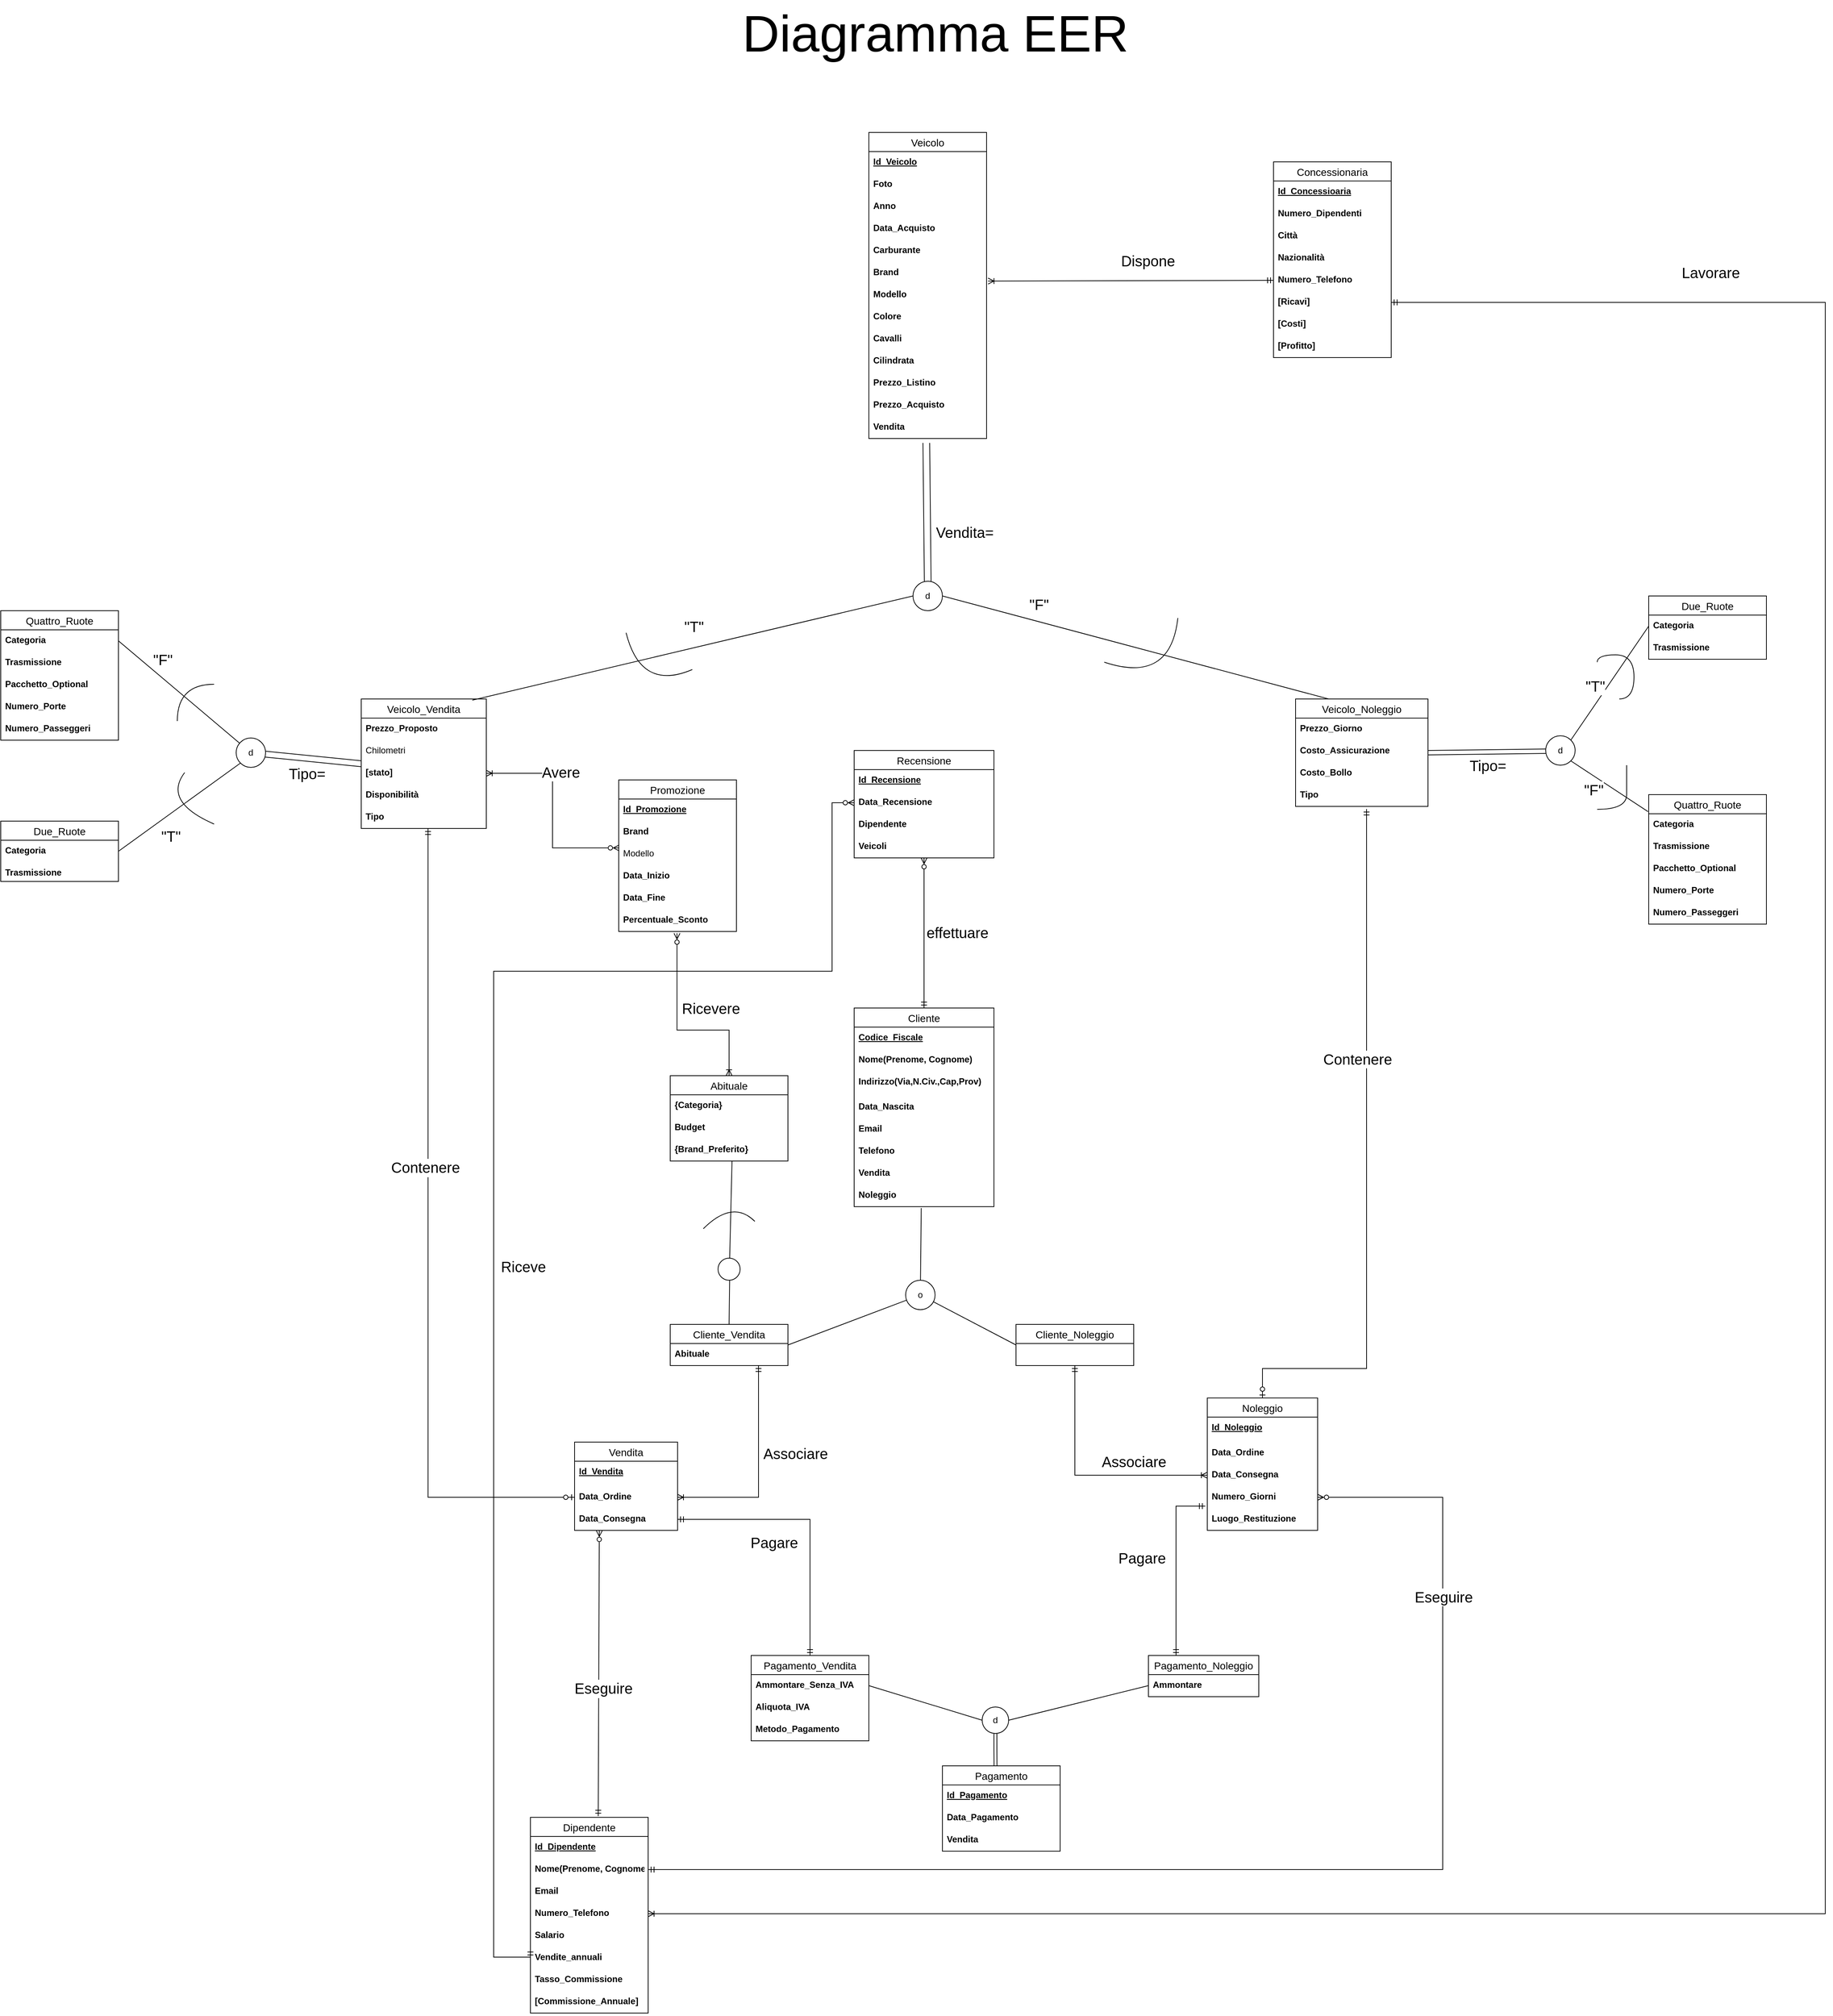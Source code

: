 <mxfile version="16.5.1" type="device"><diagram id="XGiQtctTCDjwvrRH8RMp" name="Pagina-1"><mxGraphModel dx="5438" dy="4690" grid="1" gridSize="10" guides="1" tooltips="1" connect="1" arrows="1" fold="1" page="1" pageScale="1" pageWidth="827" pageHeight="1169" math="0" shadow="0"><root><mxCell id="0"/><mxCell id="1" parent="0"/><mxCell id="KWUjUGjJW66DZlLFDQG5-1" value="Veicolo" style="swimlane;fontStyle=0;childLayout=stackLayout;horizontal=1;startSize=26;horizontalStack=0;resizeParent=1;resizeParentMax=0;resizeLast=0;collapsible=1;marginBottom=0;align=center;fontSize=14;" parent="1" vertex="1"><mxGeometry x="-110" y="-2060" width="160" height="416" as="geometry"><mxRectangle x="300" y="-10" width="80" height="26" as="alternateBounds"/></mxGeometry></mxCell><mxCell id="KWUjUGjJW66DZlLFDQG5-2" value="Id_Veicolo" style="text;strokeColor=none;fillColor=none;spacingLeft=4;spacingRight=4;overflow=hidden;rotatable=0;points=[[0,0.5],[1,0.5]];portConstraint=eastwest;fontSize=12;fontStyle=5" parent="KWUjUGjJW66DZlLFDQG5-1" vertex="1"><mxGeometry y="26" width="160" height="30" as="geometry"/></mxCell><mxCell id="JQAiMNSI7bmGH4wChNGq-1" value="Foto" style="text;strokeColor=none;fillColor=none;spacingLeft=4;spacingRight=4;overflow=hidden;rotatable=0;points=[[0,0.5],[1,0.5]];portConstraint=eastwest;fontSize=12;fontStyle=1" parent="KWUjUGjJW66DZlLFDQG5-1" vertex="1"><mxGeometry y="56" width="160" height="30" as="geometry"/></mxCell><mxCell id="KWUjUGjJW66DZlLFDQG5-3" value="Anno" style="text;strokeColor=none;fillColor=none;spacingLeft=4;spacingRight=4;overflow=hidden;rotatable=0;points=[[0,0.5],[1,0.5]];portConstraint=eastwest;fontSize=12;fontStyle=1" parent="KWUjUGjJW66DZlLFDQG5-1" vertex="1"><mxGeometry y="86" width="160" height="30" as="geometry"/></mxCell><mxCell id="KWUjUGjJW66DZlLFDQG5-4" value="Data_Acquisto" style="text;strokeColor=none;fillColor=none;spacingLeft=4;spacingRight=4;overflow=hidden;rotatable=0;points=[[0,0.5],[1,0.5]];portConstraint=eastwest;fontSize=12;fontStyle=1" parent="KWUjUGjJW66DZlLFDQG5-1" vertex="1"><mxGeometry y="116" width="160" height="30" as="geometry"/></mxCell><mxCell id="KWUjUGjJW66DZlLFDQG5-6" value="Carburante" style="text;strokeColor=none;fillColor=none;spacingLeft=4;spacingRight=4;overflow=hidden;rotatable=0;points=[[0,0.5],[1,0.5]];portConstraint=eastwest;fontSize=12;fontStyle=1" parent="KWUjUGjJW66DZlLFDQG5-1" vertex="1"><mxGeometry y="146" width="160" height="30" as="geometry"/></mxCell><mxCell id="KWUjUGjJW66DZlLFDQG5-7" value="Brand" style="text;strokeColor=none;fillColor=none;spacingLeft=4;spacingRight=4;overflow=hidden;rotatable=0;points=[[0,0.5],[1,0.5]];portConstraint=eastwest;fontSize=12;fontStyle=1" parent="KWUjUGjJW66DZlLFDQG5-1" vertex="1"><mxGeometry y="176" width="160" height="30" as="geometry"/></mxCell><mxCell id="n_SuhuvlKdVkfhrh-bWm-3" value="Modello" style="text;strokeColor=none;fillColor=none;spacingLeft=4;spacingRight=4;overflow=hidden;rotatable=0;points=[[0,0.5],[1,0.5]];portConstraint=eastwest;fontSize=12;fontStyle=1" parent="KWUjUGjJW66DZlLFDQG5-1" vertex="1"><mxGeometry y="206" width="160" height="30" as="geometry"/></mxCell><mxCell id="KWUjUGjJW66DZlLFDQG5-8" value="Colore" style="text;strokeColor=none;fillColor=none;spacingLeft=4;spacingRight=4;overflow=hidden;rotatable=0;points=[[0,0.5],[1,0.5]];portConstraint=eastwest;fontSize=12;fontStyle=1" parent="KWUjUGjJW66DZlLFDQG5-1" vertex="1"><mxGeometry y="236" width="160" height="30" as="geometry"/></mxCell><mxCell id="KWUjUGjJW66DZlLFDQG5-10" value="Cavalli" style="text;strokeColor=none;fillColor=none;spacingLeft=4;spacingRight=4;overflow=hidden;rotatable=0;points=[[0,0.5],[1,0.5]];portConstraint=eastwest;fontSize=12;fontStyle=1" parent="KWUjUGjJW66DZlLFDQG5-1" vertex="1"><mxGeometry y="266" width="160" height="30" as="geometry"/></mxCell><mxCell id="KWUjUGjJW66DZlLFDQG5-11" value="Cilindrata" style="text;strokeColor=none;fillColor=none;spacingLeft=4;spacingRight=4;overflow=hidden;rotatable=0;points=[[0,0.5],[1,0.5]];portConstraint=eastwest;fontSize=12;fontStyle=1" parent="KWUjUGjJW66DZlLFDQG5-1" vertex="1"><mxGeometry y="296" width="160" height="30" as="geometry"/></mxCell><mxCell id="KWUjUGjJW66DZlLFDQG5-20" value="Prezzo_Listino" style="text;strokeColor=none;fillColor=none;spacingLeft=4;spacingRight=4;overflow=hidden;rotatable=0;points=[[0,0.5],[1,0.5]];portConstraint=eastwest;fontSize=12;fontStyle=1" parent="KWUjUGjJW66DZlLFDQG5-1" vertex="1"><mxGeometry y="326" width="160" height="30" as="geometry"/></mxCell><mxCell id="xRhe4v6WnNJAh5I7vwZk-5" value="Prezzo_Acquisto" style="text;strokeColor=none;fillColor=none;spacingLeft=4;spacingRight=4;overflow=hidden;rotatable=0;points=[[0,0.5],[1,0.5]];portConstraint=eastwest;fontSize=12;fontStyle=1" parent="KWUjUGjJW66DZlLFDQG5-1" vertex="1"><mxGeometry y="356" width="160" height="30" as="geometry"/></mxCell><mxCell id="KWUjUGjJW66DZlLFDQG5-21" value="Vendita" style="text;strokeColor=none;fillColor=none;spacingLeft=4;spacingRight=4;overflow=hidden;rotatable=0;points=[[0,0.5],[1,0.5]];portConstraint=eastwest;fontSize=12;fontStyle=1" parent="KWUjUGjJW66DZlLFDQG5-1" vertex="1"><mxGeometry y="386" width="160" height="30" as="geometry"/></mxCell><mxCell id="KWUjUGjJW66DZlLFDQG5-50" style="rounded=0;orthogonalLoop=1;jettySize=auto;html=1;endArrow=none;endFill=0;entryX=1;entryY=0.5;entryDx=0;entryDy=0;" parent="1" source="KWUjUGjJW66DZlLFDQG5-47" target="KWUjUGjJW66DZlLFDQG5-31" edge="1"><mxGeometry relative="1" as="geometry"><mxPoint x="-440" y="-210" as="targetPoint"/></mxGeometry></mxCell><mxCell id="2mXeeBFEFRtqDQc3e47n-53" value="&quot;F&quot;" style="edgeLabel;html=1;align=center;verticalAlign=middle;resizable=0;points=[];fontSize=20;" parent="KWUjUGjJW66DZlLFDQG5-50" vertex="1" connectable="0"><mxGeometry x="-0.361" relative="1" as="geometry"><mxPoint x="-52" y="-70" as="offset"/></mxGeometry></mxCell><mxCell id="KWUjUGjJW66DZlLFDQG5-12" value="Veicolo_Vendita" style="swimlane;fontStyle=0;childLayout=stackLayout;horizontal=1;startSize=26;horizontalStack=0;resizeParent=1;resizeParentMax=0;resizeLast=0;collapsible=1;marginBottom=0;align=center;fontSize=14;" parent="1" vertex="1"><mxGeometry x="-800" y="-1290" width="170" height="176" as="geometry"><mxRectangle x="-40" y="170" width="80" height="26" as="alternateBounds"/></mxGeometry></mxCell><mxCell id="KWUjUGjJW66DZlLFDQG5-15" value="Prezzo_Proposto" style="text;strokeColor=none;fillColor=none;spacingLeft=4;spacingRight=4;overflow=hidden;rotatable=0;points=[[0,0.5],[1,0.5]];portConstraint=eastwest;fontSize=12;fontStyle=1" parent="KWUjUGjJW66DZlLFDQG5-12" vertex="1"><mxGeometry y="26" width="170" height="30" as="geometry"/></mxCell><mxCell id="KWUjUGjJW66DZlLFDQG5-13" value="Chilometri" style="text;strokeColor=none;fillColor=none;spacingLeft=4;spacingRight=4;overflow=hidden;rotatable=0;points=[[0,0.5],[1,0.5]];portConstraint=eastwest;fontSize=12;" parent="KWUjUGjJW66DZlLFDQG5-12" vertex="1"><mxGeometry y="56" width="170" height="30" as="geometry"/></mxCell><mxCell id="KWUjUGjJW66DZlLFDQG5-14" value="[stato]" style="text;strokeColor=none;fillColor=none;spacingLeft=4;spacingRight=4;overflow=hidden;rotatable=0;points=[[0,0.5],[1,0.5]];portConstraint=eastwest;fontSize=12;fontStyle=1" parent="KWUjUGjJW66DZlLFDQG5-12" vertex="1"><mxGeometry y="86" width="170" height="30" as="geometry"/></mxCell><mxCell id="9NqInEiG3UuFOSA45d_e-1" value="Disponibilità" style="text;strokeColor=none;fillColor=none;spacingLeft=4;spacingRight=4;overflow=hidden;rotatable=0;points=[[0,0.5],[1,0.5]];portConstraint=eastwest;fontSize=12;fontStyle=1" parent="KWUjUGjJW66DZlLFDQG5-12" vertex="1"><mxGeometry y="116" width="170" height="30" as="geometry"/></mxCell><mxCell id="KWUjUGjJW66DZlLFDQG5-62" value="Tipo" style="text;strokeColor=none;fillColor=none;spacingLeft=4;spacingRight=4;overflow=hidden;rotatable=0;points=[[0,0.5],[1,0.5]];portConstraint=eastwest;fontSize=12;fontStyle=1" parent="KWUjUGjJW66DZlLFDQG5-12" vertex="1"><mxGeometry y="146" width="170" height="30" as="geometry"/></mxCell><mxCell id="KWUjUGjJW66DZlLFDQG5-53" style="rounded=0;orthogonalLoop=1;jettySize=auto;html=1;exitX=1;exitY=0.5;exitDx=0;exitDy=0;endArrow=none;endFill=0;shape=link;width=-6;entryX=0;entryY=0.525;entryDx=0;entryDy=0;entryPerimeter=0;" parent="1" source="KWUjUGjJW66DZlLFDQG5-16" target="KWUjUGjJW66DZlLFDQG5-54" edge="1"><mxGeometry relative="1" as="geometry"><mxPoint x="570" y="-337" as="targetPoint"/></mxGeometry></mxCell><mxCell id="2mXeeBFEFRtqDQc3e47n-50" value="&lt;font style=&quot;font-size: 20px&quot;&gt;Tipo=&lt;/font&gt;" style="edgeLabel;html=1;align=center;verticalAlign=middle;resizable=0;points=[];fontSize=18;" parent="KWUjUGjJW66DZlLFDQG5-53" vertex="1" connectable="0"><mxGeometry x="-0.044" relative="1" as="geometry"><mxPoint x="4" y="19" as="offset"/></mxGeometry></mxCell><mxCell id="KWUjUGjJW66DZlLFDQG5-16" value="Veicolo_Noleggio" style="swimlane;fontStyle=0;childLayout=stackLayout;horizontal=1;startSize=26;horizontalStack=0;resizeParent=1;resizeParentMax=0;resizeLast=0;collapsible=1;marginBottom=0;align=center;fontSize=14;" parent="1" vertex="1"><mxGeometry x="470" y="-1290" width="180" height="146" as="geometry"><mxRectangle x="580" y="170" width="90" height="26" as="alternateBounds"/></mxGeometry></mxCell><mxCell id="2mXeeBFEFRtqDQc3e47n-1" value="Prezzo_Giorno" style="text;strokeColor=none;fillColor=none;spacingLeft=4;spacingRight=4;overflow=hidden;rotatable=0;points=[[0,0.5],[1,0.5]];portConstraint=eastwest;fontSize=12;fontStyle=1" parent="KWUjUGjJW66DZlLFDQG5-16" vertex="1"><mxGeometry y="26" width="180" height="30" as="geometry"/></mxCell><mxCell id="xRhe4v6WnNJAh5I7vwZk-7" value="Costo_Assicurazione" style="text;strokeColor=none;fillColor=none;spacingLeft=4;spacingRight=4;overflow=hidden;rotatable=0;points=[[0,0.5],[1,0.5]];portConstraint=eastwest;fontSize=12;fontStyle=1" parent="KWUjUGjJW66DZlLFDQG5-16" vertex="1"><mxGeometry y="56" width="180" height="30" as="geometry"/></mxCell><mxCell id="xRhe4v6WnNJAh5I7vwZk-6" value="Costo_Bollo" style="text;strokeColor=none;fillColor=none;spacingLeft=4;spacingRight=4;overflow=hidden;rotatable=0;points=[[0,0.5],[1,0.5]];portConstraint=eastwest;fontSize=12;fontStyle=1" parent="KWUjUGjJW66DZlLFDQG5-16" vertex="1"><mxGeometry y="86" width="180" height="30" as="geometry"/></mxCell><mxCell id="KWUjUGjJW66DZlLFDQG5-18" value="Tipo" style="text;strokeColor=none;fillColor=none;spacingLeft=4;spacingRight=4;overflow=hidden;rotatable=0;points=[[0,0.5],[1,0.5]];portConstraint=eastwest;fontSize=12;fontStyle=1" parent="KWUjUGjJW66DZlLFDQG5-16" vertex="1"><mxGeometry y="116" width="180" height="30" as="geometry"/></mxCell><mxCell id="KWUjUGjJW66DZlLFDQG5-22" value="" style="fontSize=12;html=1;endArrow=ERzeroToMany;endFill=1;rounded=0;shape=link;width=9.13;exitX=0.5;exitY=0;exitDx=0;exitDy=0;entryX=0.488;entryY=1.2;entryDx=0;entryDy=0;entryPerimeter=0;" parent="1" source="KWUjUGjJW66DZlLFDQG5-24" target="KWUjUGjJW66DZlLFDQG5-21" edge="1"><mxGeometry width="100" height="100" relative="1" as="geometry"><mxPoint x="-1" y="-120" as="sourcePoint"/><mxPoint x="-30" y="-1650" as="targetPoint"/></mxGeometry></mxCell><mxCell id="2mXeeBFEFRtqDQc3e47n-90" value="Vendita=" style="edgeLabel;html=1;align=center;verticalAlign=middle;resizable=0;points=[];fontSize=20;" parent="KWUjUGjJW66DZlLFDQG5-22" vertex="1" connectable="0"><mxGeometry x="-0.314" y="-1" relative="1" as="geometry"><mxPoint x="49" y="-3" as="offset"/></mxGeometry></mxCell><mxCell id="KWUjUGjJW66DZlLFDQG5-26" style="edgeStyle=none;rounded=0;orthogonalLoop=1;jettySize=auto;html=1;exitX=1;exitY=0.5;exitDx=0;exitDy=0;entryX=0.25;entryY=0;entryDx=0;entryDy=0;endArrow=none;endFill=0;" parent="1" source="KWUjUGjJW66DZlLFDQG5-24" target="KWUjUGjJW66DZlLFDQG5-16" edge="1"><mxGeometry relative="1" as="geometry"/></mxCell><mxCell id="2mXeeBFEFRtqDQc3e47n-88" value="&quot;F&quot;" style="edgeLabel;html=1;align=center;verticalAlign=middle;resizable=0;points=[];fontSize=20;" parent="KWUjUGjJW66DZlLFDQG5-26" vertex="1" connectable="0"><mxGeometry x="-0.593" y="2" relative="1" as="geometry"><mxPoint x="23" y="-16" as="offset"/></mxGeometry></mxCell><mxCell id="KWUjUGjJW66DZlLFDQG5-24" value="d" style="ellipse;whiteSpace=wrap;html=1;aspect=fixed;" parent="1" vertex="1"><mxGeometry x="-50" y="-1450" width="40" height="40" as="geometry"/></mxCell><mxCell id="KWUjUGjJW66DZlLFDQG5-25" value="" style="endArrow=none;html=1;rounded=0;exitX=0.888;exitY=0.009;exitDx=0;exitDy=0;exitPerimeter=0;entryX=0;entryY=0.5;entryDx=0;entryDy=0;" parent="1" source="KWUjUGjJW66DZlLFDQG5-12" target="KWUjUGjJW66DZlLFDQG5-24" edge="1"><mxGeometry width="50" height="50" relative="1" as="geometry"><mxPoint x="-70" y="-370" as="sourcePoint"/><mxPoint x="-20" y="-420" as="targetPoint"/></mxGeometry></mxCell><mxCell id="crsBsBoQ4USKKdZmlqvX-39" value="&lt;font style=&quot;font-size: 20px&quot;&gt;&quot;&lt;font style=&quot;font-size: 20px&quot;&gt;T&lt;/font&gt;&quot;&lt;/font&gt;" style="edgeLabel;html=1;align=center;verticalAlign=middle;resizable=0;points=[];" parent="KWUjUGjJW66DZlLFDQG5-25" vertex="1" connectable="0"><mxGeometry x="0.018" y="3" relative="1" as="geometry"><mxPoint x="-4" y="-26" as="offset"/></mxGeometry></mxCell><mxCell id="KWUjUGjJW66DZlLFDQG5-30" value="Quattro_Ruote" style="swimlane;fontStyle=0;childLayout=stackLayout;horizontal=1;startSize=26;horizontalStack=0;resizeParent=1;resizeParentMax=0;resizeLast=0;collapsible=1;marginBottom=0;align=center;fontSize=14;" parent="1" vertex="1"><mxGeometry x="-1290" y="-1410" width="160" height="176" as="geometry"><mxRectangle x="-270" y="320" width="120" height="26" as="alternateBounds"/></mxGeometry></mxCell><mxCell id="KWUjUGjJW66DZlLFDQG5-31" value="Categoria" style="text;strokeColor=none;fillColor=none;spacingLeft=4;spacingRight=4;overflow=hidden;rotatable=0;points=[[0,0.5],[1,0.5]];portConstraint=eastwest;fontSize=12;fontStyle=1" parent="KWUjUGjJW66DZlLFDQG5-30" vertex="1"><mxGeometry y="26" width="160" height="30" as="geometry"/></mxCell><mxCell id="KWUjUGjJW66DZlLFDQG5-32" value="Trasmissione" style="text;strokeColor=none;fillColor=none;spacingLeft=4;spacingRight=4;overflow=hidden;rotatable=0;points=[[0,0.5],[1,0.5]];portConstraint=eastwest;fontSize=12;fontStyle=1" parent="KWUjUGjJW66DZlLFDQG5-30" vertex="1"><mxGeometry y="56" width="160" height="30" as="geometry"/></mxCell><mxCell id="KWUjUGjJW66DZlLFDQG5-33" value="Pacchetto_Optional" style="text;strokeColor=none;fillColor=none;spacingLeft=4;spacingRight=4;overflow=hidden;rotatable=0;points=[[0,0.5],[1,0.5]];portConstraint=eastwest;fontSize=12;fontStyle=1" parent="KWUjUGjJW66DZlLFDQG5-30" vertex="1"><mxGeometry y="86" width="160" height="30" as="geometry"/></mxCell><mxCell id="KWUjUGjJW66DZlLFDQG5-57" value="Numero_Porte" style="text;strokeColor=none;fillColor=none;spacingLeft=4;spacingRight=4;overflow=hidden;rotatable=0;points=[[0,0.5],[1,0.5]];portConstraint=eastwest;fontSize=12;fontStyle=1" parent="KWUjUGjJW66DZlLFDQG5-30" vertex="1"><mxGeometry y="116" width="160" height="30" as="geometry"/></mxCell><mxCell id="KWUjUGjJW66DZlLFDQG5-58" value="Numero_Passeggeri" style="text;strokeColor=none;fillColor=none;spacingLeft=4;spacingRight=4;overflow=hidden;rotatable=0;points=[[0,0.5],[1,0.5]];portConstraint=eastwest;fontSize=12;fontStyle=1" parent="KWUjUGjJW66DZlLFDQG5-30" vertex="1"><mxGeometry y="146" width="160" height="30" as="geometry"/></mxCell><mxCell id="KWUjUGjJW66DZlLFDQG5-34" value="Due_Ruote" style="swimlane;fontStyle=0;childLayout=stackLayout;horizontal=1;startSize=26;horizontalStack=0;resizeParent=1;resizeParentMax=0;resizeLast=0;collapsible=1;marginBottom=0;align=center;fontSize=14;" parent="1" vertex="1"><mxGeometry x="-1290" y="-1124" width="160" height="82" as="geometry"><mxRectangle x="-70" y="330" width="100" height="26" as="alternateBounds"/></mxGeometry></mxCell><mxCell id="KWUjUGjJW66DZlLFDQG5-35" value="Categoria" style="text;strokeColor=none;fillColor=none;spacingLeft=4;spacingRight=4;overflow=hidden;rotatable=0;points=[[0,0.5],[1,0.5]];portConstraint=eastwest;fontSize=12;fontStyle=1" parent="KWUjUGjJW66DZlLFDQG5-34" vertex="1"><mxGeometry y="26" width="160" height="30" as="geometry"/></mxCell><mxCell id="KWUjUGjJW66DZlLFDQG5-36" value="Trasmissione" style="text;strokeColor=none;fillColor=none;spacingLeft=4;spacingRight=4;overflow=hidden;rotatable=0;points=[[0,0.5],[1,0.5]];portConstraint=eastwest;fontSize=12;fontStyle=1" parent="KWUjUGjJW66DZlLFDQG5-34" vertex="1"><mxGeometry y="56" width="160" height="26" as="geometry"/></mxCell><mxCell id="KWUjUGjJW66DZlLFDQG5-38" value="Quattro_Ruote" style="swimlane;fontStyle=0;childLayout=stackLayout;horizontal=1;startSize=26;horizontalStack=0;resizeParent=1;resizeParentMax=0;resizeLast=0;collapsible=1;marginBottom=0;align=center;fontSize=14;" parent="1" vertex="1"><mxGeometry x="950" y="-1160" width="160" height="176" as="geometry"><mxRectangle x="580" y="300" width="120" height="26" as="alternateBounds"/></mxGeometry></mxCell><mxCell id="KWUjUGjJW66DZlLFDQG5-40" value="Categoria" style="text;strokeColor=none;fillColor=none;spacingLeft=4;spacingRight=4;overflow=hidden;rotatable=0;points=[[0,0.5],[1,0.5]];portConstraint=eastwest;fontSize=12;fontStyle=1" parent="KWUjUGjJW66DZlLFDQG5-38" vertex="1"><mxGeometry y="26" width="160" height="30" as="geometry"/></mxCell><mxCell id="KWUjUGjJW66DZlLFDQG5-41" value="Trasmissione" style="text;strokeColor=none;fillColor=none;spacingLeft=4;spacingRight=4;overflow=hidden;rotatable=0;points=[[0,0.5],[1,0.5]];portConstraint=eastwest;fontSize=12;fontStyle=1" parent="KWUjUGjJW66DZlLFDQG5-38" vertex="1"><mxGeometry y="56" width="160" height="30" as="geometry"/></mxCell><mxCell id="KWUjUGjJW66DZlLFDQG5-45" value="Pacchetto_Optional" style="text;strokeColor=none;fillColor=none;spacingLeft=4;spacingRight=4;overflow=hidden;rotatable=0;points=[[0,0.5],[1,0.5]];portConstraint=eastwest;fontSize=12;fontStyle=1" parent="KWUjUGjJW66DZlLFDQG5-38" vertex="1"><mxGeometry y="86" width="160" height="30" as="geometry"/></mxCell><mxCell id="KWUjUGjJW66DZlLFDQG5-60" value="Numero_Porte" style="text;strokeColor=none;fillColor=none;spacingLeft=4;spacingRight=4;overflow=hidden;rotatable=0;points=[[0,0.5],[1,0.5]];portConstraint=eastwest;fontSize=12;fontStyle=1" parent="KWUjUGjJW66DZlLFDQG5-38" vertex="1"><mxGeometry y="116" width="160" height="30" as="geometry"/></mxCell><mxCell id="KWUjUGjJW66DZlLFDQG5-61" value="Numero_Passeggeri" style="text;strokeColor=none;fillColor=none;spacingLeft=4;spacingRight=4;overflow=hidden;rotatable=0;points=[[0,0.5],[1,0.5]];portConstraint=eastwest;fontSize=12;fontStyle=1" parent="KWUjUGjJW66DZlLFDQG5-38" vertex="1"><mxGeometry y="146" width="160" height="30" as="geometry"/></mxCell><mxCell id="KWUjUGjJW66DZlLFDQG5-42" value="Due_Ruote" style="swimlane;fontStyle=0;childLayout=stackLayout;horizontal=1;startSize=26;horizontalStack=0;resizeParent=1;resizeParentMax=0;resizeLast=0;collapsible=1;marginBottom=0;align=center;fontSize=14;" parent="1" vertex="1"><mxGeometry x="950" y="-1430" width="160" height="86" as="geometry"><mxRectangle x="790" y="290" width="100" height="26" as="alternateBounds"/></mxGeometry></mxCell><mxCell id="KWUjUGjJW66DZlLFDQG5-43" value="Categoria" style="text;strokeColor=none;fillColor=none;spacingLeft=4;spacingRight=4;overflow=hidden;rotatable=0;points=[[0,0.5],[1,0.5]];portConstraint=eastwest;fontSize=12;fontStyle=1" parent="KWUjUGjJW66DZlLFDQG5-42" vertex="1"><mxGeometry y="26" width="160" height="30" as="geometry"/></mxCell><mxCell id="KWUjUGjJW66DZlLFDQG5-44" value="Trasmissione" style="text;strokeColor=none;fillColor=none;spacingLeft=4;spacingRight=4;overflow=hidden;rotatable=0;points=[[0,0.5],[1,0.5]];portConstraint=eastwest;fontSize=12;fontStyle=1" parent="KWUjUGjJW66DZlLFDQG5-42" vertex="1"><mxGeometry y="56" width="160" height="30" as="geometry"/></mxCell><mxCell id="KWUjUGjJW66DZlLFDQG5-46" value="" style="endArrow=none;html=1;rounded=0;exitX=0;exitY=0.5;exitDx=0;exitDy=0;shape=link;width=-8;" parent="1" source="KWUjUGjJW66DZlLFDQG5-12" target="KWUjUGjJW66DZlLFDQG5-47" edge="1"><mxGeometry relative="1" as="geometry"><mxPoint x="-380" y="-310" as="sourcePoint"/><mxPoint x="-370" y="-300" as="targetPoint"/></mxGeometry></mxCell><mxCell id="2mXeeBFEFRtqDQc3e47n-51" value="&lt;font style=&quot;font-size: 20px&quot;&gt;Tipo=&lt;/font&gt;" style="edgeLabel;html=1;align=center;verticalAlign=middle;resizable=0;points=[];fontSize=18;" parent="KWUjUGjJW66DZlLFDQG5-46" vertex="1" connectable="0"><mxGeometry x="0.2" relative="1" as="geometry"><mxPoint x="4" y="22" as="offset"/></mxGeometry></mxCell><mxCell id="KWUjUGjJW66DZlLFDQG5-51" style="edgeStyle=none;rounded=0;orthogonalLoop=1;jettySize=auto;html=1;exitX=0;exitY=1;exitDx=0;exitDy=0;entryX=1;entryY=0.5;entryDx=0;entryDy=0;endArrow=none;endFill=0;" parent="1" source="KWUjUGjJW66DZlLFDQG5-47" target="KWUjUGjJW66DZlLFDQG5-34" edge="1"><mxGeometry relative="1" as="geometry"/></mxCell><mxCell id="2mXeeBFEFRtqDQc3e47n-52" value="&quot;T&quot;" style="edgeLabel;html=1;align=center;verticalAlign=middle;resizable=0;points=[];fontSize=20;" parent="KWUjUGjJW66DZlLFDQG5-51" vertex="1" connectable="0"><mxGeometry x="-0.355" y="2" relative="1" as="geometry"><mxPoint x="-43" y="58" as="offset"/></mxGeometry></mxCell><mxCell id="KWUjUGjJW66DZlLFDQG5-47" value="d" style="ellipse;whiteSpace=wrap;html=1;aspect=fixed;" parent="1" vertex="1"><mxGeometry x="-970" y="-1237" width="40" height="40" as="geometry"/></mxCell><mxCell id="KWUjUGjJW66DZlLFDQG5-55" style="edgeStyle=none;rounded=0;orthogonalLoop=1;jettySize=auto;html=1;exitX=1;exitY=1;exitDx=0;exitDy=0;entryX=-0.006;entryY=0.131;entryDx=0;entryDy=0;endArrow=none;endFill=0;entryPerimeter=0;fontSize=23;" parent="1" source="KWUjUGjJW66DZlLFDQG5-54" target="KWUjUGjJW66DZlLFDQG5-38" edge="1"><mxGeometry relative="1" as="geometry"><Array as="points"/></mxGeometry></mxCell><mxCell id="2mXeeBFEFRtqDQc3e47n-45" value="&lt;font style=&quot;font-size: 20px&quot;&gt;&quot;F&quot;&lt;/font&gt;" style="edgeLabel;html=1;align=center;verticalAlign=middle;resizable=0;points=[];fontSize=18;" parent="KWUjUGjJW66DZlLFDQG5-55" vertex="1" connectable="0"><mxGeometry x="-0.479" y="-1" relative="1" as="geometry"><mxPoint x="4" y="21" as="offset"/></mxGeometry></mxCell><mxCell id="KWUjUGjJW66DZlLFDQG5-56" style="edgeStyle=none;rounded=0;orthogonalLoop=1;jettySize=auto;html=1;exitX=1;exitY=0;exitDx=0;exitDy=0;entryX=0;entryY=0.5;entryDx=0;entryDy=0;endArrow=none;endFill=0;" parent="1" source="KWUjUGjJW66DZlLFDQG5-54" target="KWUjUGjJW66DZlLFDQG5-43" edge="1"><mxGeometry relative="1" as="geometry"/></mxCell><mxCell id="2mXeeBFEFRtqDQc3e47n-49" value="&quot;T&quot;" style="edgeLabel;html=1;align=center;verticalAlign=middle;resizable=0;points=[];fontSize=20;" parent="KWUjUGjJW66DZlLFDQG5-56" vertex="1" connectable="0"><mxGeometry x="-0.234" y="2" relative="1" as="geometry"><mxPoint x="-6" y="-14" as="offset"/></mxGeometry></mxCell><mxCell id="KWUjUGjJW66DZlLFDQG5-54" value="d" style="ellipse;whiteSpace=wrap;html=1;aspect=fixed;" parent="1" vertex="1"><mxGeometry x="810" y="-1240" width="40" height="40" as="geometry"/></mxCell><mxCell id="KWUjUGjJW66DZlLFDQG5-64" value="Vendita" style="swimlane;fontStyle=0;childLayout=stackLayout;horizontal=1;startSize=26;horizontalStack=0;resizeParent=1;resizeParentMax=0;resizeLast=0;collapsible=1;marginBottom=0;align=center;fontSize=14;" parent="1" vertex="1"><mxGeometry x="-510" y="-280" width="140" height="120" as="geometry"/></mxCell><mxCell id="KWUjUGjJW66DZlLFDQG5-65" value="Id_Vendita" style="text;strokeColor=none;fillColor=none;spacingLeft=4;spacingRight=4;overflow=hidden;rotatable=0;points=[[0,0.5],[1,0.5]];portConstraint=eastwest;fontSize=12;fontStyle=5" parent="KWUjUGjJW66DZlLFDQG5-64" vertex="1"><mxGeometry y="26" width="140" height="34" as="geometry"/></mxCell><mxCell id="C84BLxP4Rp6vgHpNd1wI-49" value="Data_Ordine" style="text;strokeColor=none;fillColor=none;spacingLeft=4;spacingRight=4;overflow=hidden;rotatable=0;points=[[0,0.5],[1,0.5]];portConstraint=eastwest;fontSize=12;fontStyle=1" parent="KWUjUGjJW66DZlLFDQG5-64" vertex="1"><mxGeometry y="60" width="140" height="30" as="geometry"/></mxCell><mxCell id="2mXeeBFEFRtqDQc3e47n-21" value="Data_Consegna" style="text;strokeColor=none;fillColor=none;spacingLeft=4;spacingRight=4;overflow=hidden;rotatable=0;points=[[0,0.5],[1,0.5]];portConstraint=eastwest;fontSize=12;fontStyle=1" parent="KWUjUGjJW66DZlLFDQG5-64" vertex="1"><mxGeometry y="90" width="140" height="30" as="geometry"/></mxCell><mxCell id="KWUjUGjJW66DZlLFDQG5-68" value="Noleggio" style="swimlane;fontStyle=0;childLayout=stackLayout;horizontal=1;startSize=26;horizontalStack=0;resizeParent=1;resizeParentMax=0;resizeLast=0;collapsible=1;marginBottom=0;align=center;fontSize=14;" parent="1" vertex="1"><mxGeometry x="350" y="-340" width="150" height="180" as="geometry"/></mxCell><mxCell id="KWUjUGjJW66DZlLFDQG5-69" value="Id_Noleggio" style="text;strokeColor=none;fillColor=none;spacingLeft=4;spacingRight=4;overflow=hidden;rotatable=0;points=[[0,0.5],[1,0.5]];portConstraint=eastwest;fontSize=12;fontStyle=5" parent="KWUjUGjJW66DZlLFDQG5-68" vertex="1"><mxGeometry y="26" width="150" height="34" as="geometry"/></mxCell><mxCell id="C84BLxP4Rp6vgHpNd1wI-51" value="Data_Ordine" style="text;strokeColor=none;fillColor=none;spacingLeft=4;spacingRight=4;overflow=hidden;rotatable=0;points=[[0,0.5],[1,0.5]];portConstraint=eastwest;fontSize=12;fontStyle=1" parent="KWUjUGjJW66DZlLFDQG5-68" vertex="1"><mxGeometry y="60" width="150" height="30" as="geometry"/></mxCell><mxCell id="KWUjUGjJW66DZlLFDQG5-70" value="Data_Consegna" style="text;strokeColor=none;fillColor=none;spacingLeft=4;spacingRight=4;overflow=hidden;rotatable=0;points=[[0,0.5],[1,0.5]];portConstraint=eastwest;fontSize=12;fontStyle=1" parent="KWUjUGjJW66DZlLFDQG5-68" vertex="1"><mxGeometry y="90" width="150" height="30" as="geometry"/></mxCell><mxCell id="KWUjUGjJW66DZlLFDQG5-71" value="Numero_Giorni" style="text;strokeColor=none;fillColor=none;spacingLeft=4;spacingRight=4;overflow=hidden;rotatable=0;points=[[0,0.5],[1,0.5]];portConstraint=eastwest;fontSize=12;fontStyle=1" parent="KWUjUGjJW66DZlLFDQG5-68" vertex="1"><mxGeometry y="120" width="150" height="30" as="geometry"/></mxCell><mxCell id="JQAiMNSI7bmGH4wChNGq-4" value="Luogo_Restituzione" style="text;strokeColor=none;fillColor=none;spacingLeft=4;spacingRight=4;overflow=hidden;rotatable=0;points=[[0,0.5],[1,0.5]];portConstraint=eastwest;fontSize=12;fontStyle=1" parent="KWUjUGjJW66DZlLFDQG5-68" vertex="1"><mxGeometry y="150" width="150" height="30" as="geometry"/></mxCell><mxCell id="KWUjUGjJW66DZlLFDQG5-73" value="Diagramma EER" style="text;html=1;align=center;verticalAlign=middle;resizable=0;points=[];autosize=1;strokeColor=none;fillColor=none;rotation=0;fontSize=70;" parent="1" vertex="1"><mxGeometry x="-290" y="-2240" width="540" height="90" as="geometry"/></mxCell><mxCell id="KWUjUGjJW66DZlLFDQG5-82" value="Pagamento" style="swimlane;fontStyle=0;childLayout=stackLayout;horizontal=1;startSize=26;horizontalStack=0;resizeParent=1;resizeParentMax=0;resizeLast=0;collapsible=1;marginBottom=0;align=center;fontSize=14;" parent="1" vertex="1"><mxGeometry x="-10" y="160" width="160" height="116" as="geometry"/></mxCell><mxCell id="crsBsBoQ4USKKdZmlqvX-10" value="Id_Pagamento" style="text;strokeColor=none;fillColor=none;spacingLeft=4;spacingRight=4;overflow=hidden;rotatable=0;points=[[0,0.5],[1,0.5]];portConstraint=eastwest;fontSize=12;fontStyle=5" parent="KWUjUGjJW66DZlLFDQG5-82" vertex="1"><mxGeometry y="26" width="160" height="30" as="geometry"/></mxCell><mxCell id="KWUjUGjJW66DZlLFDQG5-84" value="Data_Pagamento" style="text;strokeColor=none;fillColor=none;spacingLeft=4;spacingRight=4;overflow=hidden;rotatable=0;points=[[0,0.5],[1,0.5]];portConstraint=eastwest;fontSize=12;fontStyle=1" parent="KWUjUGjJW66DZlLFDQG5-82" vertex="1"><mxGeometry y="56" width="160" height="30" as="geometry"/></mxCell><mxCell id="crsBsBoQ4USKKdZmlqvX-23" value="Vendita" style="text;strokeColor=none;fillColor=none;spacingLeft=4;spacingRight=4;overflow=hidden;rotatable=0;points=[[0,0.5],[1,0.5]];portConstraint=eastwest;fontSize=12;fontStyle=1" parent="KWUjUGjJW66DZlLFDQG5-82" vertex="1"><mxGeometry y="86" width="160" height="30" as="geometry"/></mxCell><mxCell id="2mXeeBFEFRtqDQc3e47n-63" style="rounded=0;orthogonalLoop=1;jettySize=auto;html=1;exitX=0.576;exitY=-0.006;exitDx=0;exitDy=0;entryX=0.24;entryY=1.01;entryDx=0;entryDy=0;entryPerimeter=0;fontSize=18;startArrow=ERmandOne;startFill=0;endArrow=ERzeroToMany;endFill=0;exitPerimeter=0;" parent="1" source="KWUjUGjJW66DZlLFDQG5-90" target="2mXeeBFEFRtqDQc3e47n-21" edge="1"><mxGeometry relative="1" as="geometry"><mxPoint x="-477.94" y="-130" as="targetPoint"/></mxGeometry></mxCell><mxCell id="2mXeeBFEFRtqDQc3e47n-82" value="&lt;font style=&quot;font-size: 20px&quot;&gt;Eseguire&lt;/font&gt;" style="edgeLabel;html=1;align=center;verticalAlign=middle;resizable=0;points=[];fontSize=18;" parent="2mXeeBFEFRtqDQc3e47n-63" vertex="1" connectable="0"><mxGeometry x="-0.176" y="1" relative="1" as="geometry"><mxPoint x="7" y="-14" as="offset"/></mxGeometry></mxCell><mxCell id="2mXeeBFEFRtqDQc3e47n-64" style="edgeStyle=orthogonalEdgeStyle;rounded=0;orthogonalLoop=1;jettySize=auto;html=1;fontSize=18;startArrow=ERmandOne;startFill=0;endArrow=ERzeroToMany;endFill=0;exitX=1;exitY=0.5;exitDx=0;exitDy=0;entryX=1;entryY=0.5;entryDx=0;entryDy=0;" parent="1" source="9NqInEiG3UuFOSA45d_e-3" edge="1"><mxGeometry relative="1" as="geometry"><mxPoint x="500" y="-205" as="targetPoint"/><Array as="points"><mxPoint x="670" y="301"/><mxPoint x="670" y="-205"/></Array></mxGeometry></mxCell><mxCell id="C84BLxP4Rp6vgHpNd1wI-54" value="&lt;font style=&quot;font-size: 20px;&quot;&gt;Eseguire&lt;/font&gt;" style="edgeLabel;html=1;align=center;verticalAlign=middle;resizable=0;points=[];fontSize=20;" parent="2mXeeBFEFRtqDQc3e47n-64" vertex="1" connectable="0"><mxGeometry x="0.637" relative="1" as="geometry"><mxPoint x="1" y="-14" as="offset"/></mxGeometry></mxCell><mxCell id="KWUjUGjJW66DZlLFDQG5-90" value="Dipendente" style="swimlane;fontStyle=0;childLayout=stackLayout;horizontal=1;startSize=26;horizontalStack=0;resizeParent=1;resizeParentMax=0;resizeLast=0;collapsible=1;marginBottom=0;align=center;fontSize=14;" parent="1" vertex="1"><mxGeometry x="-570" y="230" width="160" height="266" as="geometry"/></mxCell><mxCell id="KWUjUGjJW66DZlLFDQG5-91" value="Id_Dipendente" style="text;strokeColor=none;fillColor=none;spacingLeft=4;spacingRight=4;overflow=hidden;rotatable=0;points=[[0,0.5],[1,0.5]];portConstraint=eastwest;fontSize=12;fontStyle=5" parent="KWUjUGjJW66DZlLFDQG5-90" vertex="1"><mxGeometry y="26" width="160" height="30" as="geometry"/></mxCell><mxCell id="9NqInEiG3UuFOSA45d_e-3" value="Nome(Prenome, Cognome)" style="text;strokeColor=none;fillColor=none;spacingLeft=4;spacingRight=4;overflow=hidden;rotatable=0;points=[[0,0.5],[1,0.5]];portConstraint=eastwest;fontSize=12;fontStyle=1" parent="KWUjUGjJW66DZlLFDQG5-90" vertex="1"><mxGeometry y="56" width="160" height="30" as="geometry"/></mxCell><mxCell id="9NqInEiG3UuFOSA45d_e-2" value="Email" style="text;strokeColor=none;fillColor=none;spacingLeft=4;spacingRight=4;overflow=hidden;rotatable=0;points=[[0,0.5],[1,0.5]];portConstraint=eastwest;fontSize=12;fontStyle=1" parent="KWUjUGjJW66DZlLFDQG5-90" vertex="1"><mxGeometry y="86" width="160" height="30" as="geometry"/></mxCell><mxCell id="9NqInEiG3UuFOSA45d_e-4" value="Numero_Telefono" style="text;strokeColor=none;fillColor=none;spacingLeft=4;spacingRight=4;overflow=hidden;rotatable=0;points=[[0,0.5],[1,0.5]];portConstraint=eastwest;fontSize=12;fontStyle=1" parent="KWUjUGjJW66DZlLFDQG5-90" vertex="1"><mxGeometry y="116" width="160" height="30" as="geometry"/></mxCell><mxCell id="KWUjUGjJW66DZlLFDQG5-92" value="Salario" style="text;strokeColor=none;fillColor=none;spacingLeft=4;spacingRight=4;overflow=hidden;rotatable=0;points=[[0,0.5],[1,0.5]];portConstraint=eastwest;fontSize=12;fontStyle=1" parent="KWUjUGjJW66DZlLFDQG5-90" vertex="1"><mxGeometry y="146" width="160" height="30" as="geometry"/></mxCell><mxCell id="KWUjUGjJW66DZlLFDQG5-93" value="Vendite_annuali" style="text;strokeColor=none;fillColor=none;spacingLeft=4;spacingRight=4;overflow=hidden;rotatable=0;points=[[0,0.5],[1,0.5]];portConstraint=eastwest;fontSize=12;fontStyle=1" parent="KWUjUGjJW66DZlLFDQG5-90" vertex="1"><mxGeometry y="176" width="160" height="30" as="geometry"/></mxCell><mxCell id="2mXeeBFEFRtqDQc3e47n-27" value="Tasso_Commissione" style="text;strokeColor=none;fillColor=none;spacingLeft=4;spacingRight=4;overflow=hidden;rotatable=0;points=[[0,0.5],[1,0.5]];portConstraint=eastwest;fontSize=12;fontStyle=1" parent="KWUjUGjJW66DZlLFDQG5-90" vertex="1"><mxGeometry y="206" width="160" height="30" as="geometry"/></mxCell><mxCell id="2mXeeBFEFRtqDQc3e47n-28" value="[Commissione_Annuale]" style="text;strokeColor=none;fillColor=none;spacingLeft=4;spacingRight=4;overflow=hidden;rotatable=0;points=[[0,0.5],[1,0.5]];portConstraint=eastwest;fontSize=12;fontStyle=1" parent="KWUjUGjJW66DZlLFDQG5-90" vertex="1"><mxGeometry y="236" width="160" height="30" as="geometry"/></mxCell><mxCell id="2mXeeBFEFRtqDQc3e47n-2" style="edgeStyle=orthogonalEdgeStyle;rounded=0;orthogonalLoop=1;jettySize=auto;html=1;endArrow=ERzeroToOne;endFill=0;startArrow=ERmandOne;startFill=0;entryX=0.5;entryY=0;entryDx=0;entryDy=0;exitX=0.536;exitY=1.119;exitDx=0;exitDy=0;exitPerimeter=0;" parent="1" source="KWUjUGjJW66DZlLFDQG5-18" target="KWUjUGjJW66DZlLFDQG5-68" edge="1"><mxGeometry relative="1" as="geometry"><mxPoint x="184" y="-230" as="targetPoint"/><Array as="points"><mxPoint x="566" y="-380"/><mxPoint x="425" y="-380"/></Array><mxPoint x="342.06" y="-539" as="sourcePoint"/></mxGeometry></mxCell><mxCell id="2mXeeBFEFRtqDQc3e47n-75" value="Contenere" style="edgeLabel;html=1;align=center;verticalAlign=middle;resizable=0;points=[];fontSize=20;" parent="2mXeeBFEFRtqDQc3e47n-2" vertex="1" connectable="0"><mxGeometry x="-0.223" y="3" relative="1" as="geometry"><mxPoint x="-16" y="-27" as="offset"/></mxGeometry></mxCell><mxCell id="2mXeeBFEFRtqDQc3e47n-3" style="edgeStyle=orthogonalEdgeStyle;rounded=0;orthogonalLoop=1;jettySize=auto;html=1;endArrow=ERzeroToOne;endFill=0;startArrow=ERmandOne;startFill=0;entryX=0;entryY=0.5;entryDx=0;entryDy=0;exitX=0.534;exitY=1.005;exitDx=0;exitDy=0;exitPerimeter=0;" parent="1" source="KWUjUGjJW66DZlLFDQG5-62" target="C84BLxP4Rp6vgHpNd1wI-49" edge="1"><mxGeometry relative="1" as="geometry"><mxPoint x="-260" y="-290" as="targetPoint"/><Array as="points"><mxPoint x="-709" y="-205"/></Array><mxPoint x="-539.39" y="-527.71" as="sourcePoint"/></mxGeometry></mxCell><mxCell id="2mXeeBFEFRtqDQc3e47n-74" value="&lt;font style=&quot;font-size: 20px&quot;&gt;Contenere&lt;/font&gt;" style="edgeLabel;html=1;align=center;verticalAlign=middle;resizable=0;points=[];fontSize=18;" parent="2mXeeBFEFRtqDQc3e47n-3" vertex="1" connectable="0"><mxGeometry x="-0.128" y="-4" relative="1" as="geometry"><mxPoint y="-22" as="offset"/></mxGeometry></mxCell><mxCell id="2mXeeBFEFRtqDQc3e47n-18" style="rounded=0;orthogonalLoop=1;jettySize=auto;html=1;endArrow=ERmandOne;endFill=0;startArrow=ERmandOne;startFill=0;entryX=0.25;entryY=0;entryDx=0;entryDy=0;edgeStyle=orthogonalEdgeStyle;exitX=-0.018;exitY=-0.1;exitDx=0;exitDy=0;exitPerimeter=0;" parent="1" source="JQAiMNSI7bmGH4wChNGq-4" target="crsBsBoQ4USKKdZmlqvX-13" edge="1"><mxGeometry relative="1" as="geometry"><mxPoint x="480" y="-97" as="sourcePoint"/><mxPoint x="110" y="80" as="targetPoint"/><Array as="points"><mxPoint x="308" y="-193"/></Array></mxGeometry></mxCell><mxCell id="2mXeeBFEFRtqDQc3e47n-79" value="&lt;font style=&quot;font-size: 20px;&quot;&gt;Pagare&lt;/font&gt;" style="edgeLabel;html=1;align=center;verticalAlign=middle;resizable=0;points=[];fontSize=20;" parent="2mXeeBFEFRtqDQc3e47n-18" vertex="1" connectable="0"><mxGeometry x="0.145" y="1" relative="1" as="geometry"><mxPoint x="-48" y="-29" as="offset"/></mxGeometry></mxCell><mxCell id="2mXeeBFEFRtqDQc3e47n-68" value="" style="endArrow=none;html=1;rounded=0;fontSize=18;edgeStyle=orthogonalEdgeStyle;curved=1;" parent="1" edge="1"><mxGeometry width="50" height="50" relative="1" as="geometry"><mxPoint x="880" y="-1140" as="sourcePoint"/><mxPoint x="920" y="-1200" as="targetPoint"/><Array as="points"><mxPoint x="920" y="-1140"/><mxPoint x="920" y="-1180"/></Array></mxGeometry></mxCell><mxCell id="2mXeeBFEFRtqDQc3e47n-69" value="" style="endArrow=none;html=1;rounded=0;fontSize=18;edgeStyle=orthogonalEdgeStyle;curved=1;" parent="1" edge="1"><mxGeometry width="50" height="50" relative="1" as="geometry"><mxPoint x="910" y="-1290" as="sourcePoint"/><mxPoint x="880" y="-1340" as="targetPoint"/><Array as="points"><mxPoint x="930" y="-1290"/><mxPoint x="930" y="-1350"/><mxPoint x="880" y="-1350"/></Array></mxGeometry></mxCell><mxCell id="gLdFtuuL4T2nJs1N8YR5-10" value="" style="edgeStyle=orthogonalEdgeStyle;rounded=0;orthogonalLoop=1;jettySize=auto;html=1;startArrow=ERmandOne;startFill=0;endArrow=ERzeroToMany;endFill=0;" parent="1" source="C84BLxP4Rp6vgHpNd1wI-12" target="gLdFtuuL4T2nJs1N8YR5-1" edge="1"><mxGeometry relative="1" as="geometry"/></mxCell><mxCell id="haHUGke4fpTKUmgReJp6-1" value="&lt;font style=&quot;font-size: 20px&quot;&gt;effettuare&lt;/font&gt;" style="edgeLabel;html=1;align=center;verticalAlign=middle;resizable=0;points=[];" parent="gLdFtuuL4T2nJs1N8YR5-10" vertex="1" connectable="0"><mxGeometry x="0.017" relative="1" as="geometry"><mxPoint x="45" as="offset"/></mxGeometry></mxCell><mxCell id="C84BLxP4Rp6vgHpNd1wI-12" value="Cliente" style="swimlane;fontStyle=0;childLayout=stackLayout;horizontal=1;startSize=26;horizontalStack=0;resizeParent=1;resizeParentMax=0;resizeLast=0;collapsible=1;marginBottom=0;align=center;fontSize=14;" parent="1" vertex="1"><mxGeometry x="-130" y="-870" width="190" height="270" as="geometry"/></mxCell><mxCell id="C84BLxP4Rp6vgHpNd1wI-13" value="Codice_Fiscale" style="text;strokeColor=none;fillColor=none;spacingLeft=4;spacingRight=4;overflow=hidden;rotatable=0;points=[[0,0.5],[1,0.5]];portConstraint=eastwest;fontSize=12;fontStyle=5" parent="C84BLxP4Rp6vgHpNd1wI-12" vertex="1"><mxGeometry y="26" width="190" height="30" as="geometry"/></mxCell><mxCell id="C84BLxP4Rp6vgHpNd1wI-14" value="Nome(Prenome, Cognome)" style="text;strokeColor=none;fillColor=none;spacingLeft=4;spacingRight=4;overflow=hidden;rotatable=0;points=[[0,0.5],[1,0.5]];portConstraint=eastwest;fontSize=12;fontStyle=1" parent="C84BLxP4Rp6vgHpNd1wI-12" vertex="1"><mxGeometry y="56" width="190" height="30" as="geometry"/></mxCell><mxCell id="C84BLxP4Rp6vgHpNd1wI-15" value="Indirizzo(Via,N.Civ.,Cap,Prov)" style="text;strokeColor=none;fillColor=none;spacingLeft=4;spacingRight=4;overflow=hidden;rotatable=0;points=[[0,0.5],[1,0.5]];portConstraint=eastwest;fontSize=12;fontStyle=1" parent="C84BLxP4Rp6vgHpNd1wI-12" vertex="1"><mxGeometry y="86" width="190" height="34" as="geometry"/></mxCell><mxCell id="C84BLxP4Rp6vgHpNd1wI-16" value="Data_Nascita" style="text;strokeColor=none;fillColor=none;spacingLeft=4;spacingRight=4;overflow=hidden;rotatable=0;points=[[0,0.5],[1,0.5]];portConstraint=eastwest;fontSize=12;fontStyle=1" parent="C84BLxP4Rp6vgHpNd1wI-12" vertex="1"><mxGeometry y="120" width="190" height="30" as="geometry"/></mxCell><mxCell id="C84BLxP4Rp6vgHpNd1wI-17" value="Email" style="text;strokeColor=none;fillColor=none;spacingLeft=4;spacingRight=4;overflow=hidden;rotatable=0;points=[[0,0.5],[1,0.5]];portConstraint=eastwest;fontSize=12;fontStyle=1" parent="C84BLxP4Rp6vgHpNd1wI-12" vertex="1"><mxGeometry y="150" width="190" height="30" as="geometry"/></mxCell><mxCell id="C84BLxP4Rp6vgHpNd1wI-18" value="Telefono" style="text;strokeColor=none;fillColor=none;spacingLeft=4;spacingRight=4;overflow=hidden;rotatable=0;points=[[0,0.5],[1,0.5]];portConstraint=eastwest;fontSize=12;fontStyle=1" parent="C84BLxP4Rp6vgHpNd1wI-12" vertex="1"><mxGeometry y="180" width="190" height="30" as="geometry"/></mxCell><mxCell id="crsBsBoQ4USKKdZmlqvX-32" value="Vendita" style="text;strokeColor=none;fillColor=none;spacingLeft=4;spacingRight=4;overflow=hidden;rotatable=0;points=[[0,0.5],[1,0.5]];portConstraint=eastwest;fontSize=12;fontStyle=1" parent="C84BLxP4Rp6vgHpNd1wI-12" vertex="1"><mxGeometry y="210" width="190" height="30" as="geometry"/></mxCell><mxCell id="crsBsBoQ4USKKdZmlqvX-33" value="Noleggio" style="text;strokeColor=none;fillColor=none;spacingLeft=4;spacingRight=4;overflow=hidden;rotatable=0;points=[[0,0.5],[1,0.5]];portConstraint=eastwest;fontSize=12;fontStyle=1" parent="C84BLxP4Rp6vgHpNd1wI-12" vertex="1"><mxGeometry y="240" width="190" height="30" as="geometry"/></mxCell><mxCell id="C84BLxP4Rp6vgHpNd1wI-21" value="" style="endArrow=ERoneToMany;html=1;rounded=0;strokeColor=#000000;entryX=0;entryY=0.5;entryDx=0;entryDy=0;startArrow=ERmandOne;startFill=0;endFill=0;exitX=0.5;exitY=1;exitDx=0;exitDy=0;edgeStyle=orthogonalEdgeStyle;" parent="1" source="crsBsBoQ4USKKdZmlqvX-28" target="KWUjUGjJW66DZlLFDQG5-70" edge="1"><mxGeometry width="50" height="50" relative="1" as="geometry"><mxPoint x="108.16" y="-371.09" as="sourcePoint"/><mxPoint x="80" y="-240" as="targetPoint"/><Array as="points"><mxPoint x="170" y="-235"/></Array></mxGeometry></mxCell><mxCell id="qbP8JdrYQpPXiO4t7bCJ-1" value="&lt;font style=&quot;font-size: 20px;&quot;&gt;Associare&lt;/font&gt;" style="edgeLabel;html=1;align=center;verticalAlign=middle;resizable=0;points=[];fontSize=20;" parent="C84BLxP4Rp6vgHpNd1wI-21" vertex="1" connectable="0"><mxGeometry x="-0.191" y="-4" relative="1" as="geometry"><mxPoint x="84" y="-3" as="offset"/></mxGeometry></mxCell><mxCell id="C84BLxP4Rp6vgHpNd1wI-44" value="" style="endArrow=none;html=1;fontSize=40;strokeColor=#000000;curved=1;" parent="1" edge="1"><mxGeometry width="50" height="50" relative="1" as="geometry"><mxPoint x="-1050" y="-1260" as="sourcePoint"/><mxPoint x="-1000" y="-1310" as="targetPoint"/><Array as="points"><mxPoint x="-1050" y="-1310"/></Array></mxGeometry></mxCell><mxCell id="C84BLxP4Rp6vgHpNd1wI-45" value="" style="endArrow=none;html=1;fontSize=40;strokeColor=#000000;curved=1;" parent="1" edge="1"><mxGeometry width="50" height="50" relative="1" as="geometry"><mxPoint x="-1000" y="-1120" as="sourcePoint"/><mxPoint x="-1040" y="-1190" as="targetPoint"/><Array as="points"><mxPoint x="-1070" y="-1150.4"/></Array></mxGeometry></mxCell><mxCell id="C84BLxP4Rp6vgHpNd1wI-47" value="" style="endArrow=ERmandOne;html=1;fontSize=40;strokeColor=#000000;startArrow=ERoneToMany;startFill=0;endFill=0;rounded=0;edgeStyle=orthogonalEdgeStyle;exitX=1;exitY=0.5;exitDx=0;exitDy=0;entryX=0.75;entryY=1;entryDx=0;entryDy=0;" parent="1" source="C84BLxP4Rp6vgHpNd1wI-49" target="crsBsBoQ4USKKdZmlqvX-24" edge="1"><mxGeometry width="50" height="50" relative="1" as="geometry"><mxPoint x="-371" y="-200" as="sourcePoint"/><mxPoint x="-210" y="-372" as="targetPoint"/><Array as="points"><mxPoint x="-260" y="-205"/></Array></mxGeometry></mxCell><mxCell id="qbP8JdrYQpPXiO4t7bCJ-2" value="Associare" style="edgeLabel;html=1;align=center;verticalAlign=middle;resizable=0;points=[];fontSize=20;" parent="C84BLxP4Rp6vgHpNd1wI-47" vertex="1" connectable="0"><mxGeometry x="0.038" y="-2" relative="1" as="geometry"><mxPoint x="48" y="-20" as="offset"/></mxGeometry></mxCell><mxCell id="Hd-ydYaHOYtEZHidg2SL-1" value="Abituale" style="swimlane;fontStyle=0;childLayout=stackLayout;horizontal=1;startSize=26;horizontalStack=0;resizeParent=1;resizeParentMax=0;resizeLast=0;collapsible=1;marginBottom=0;align=center;fontSize=14;" parent="1" vertex="1"><mxGeometry x="-380" y="-778" width="160" height="116" as="geometry"/></mxCell><mxCell id="Hd-ydYaHOYtEZHidg2SL-3" value="{Categoria}" style="text;strokeColor=none;fillColor=none;spacingLeft=4;spacingRight=4;overflow=hidden;rotatable=0;points=[[0,0.5],[1,0.5]];portConstraint=eastwest;fontSize=12;fontStyle=1" parent="Hd-ydYaHOYtEZHidg2SL-1" vertex="1"><mxGeometry y="26" width="160" height="30" as="geometry"/></mxCell><mxCell id="Hd-ydYaHOYtEZHidg2SL-4" value="Budget" style="text;strokeColor=none;fillColor=none;spacingLeft=4;spacingRight=4;overflow=hidden;rotatable=0;points=[[0,0.5],[1,0.5]];portConstraint=eastwest;fontSize=12;fontStyle=1" parent="Hd-ydYaHOYtEZHidg2SL-1" vertex="1"><mxGeometry y="56" width="160" height="30" as="geometry"/></mxCell><mxCell id="Hd-ydYaHOYtEZHidg2SL-17" value="{Brand_Preferito}" style="text;strokeColor=none;fillColor=none;spacingLeft=4;spacingRight=4;overflow=hidden;rotatable=0;points=[[0,0.5],[1,0.5]];portConstraint=eastwest;fontSize=12;fontStyle=1" parent="Hd-ydYaHOYtEZHidg2SL-1" vertex="1"><mxGeometry y="86" width="160" height="30" as="geometry"/></mxCell><mxCell id="Hd-ydYaHOYtEZHidg2SL-12" value="" style="endArrow=none;html=1;rounded=0;exitX=0.527;exitY=0;exitDx=0;exitDy=0;exitPerimeter=0;entryX=0.525;entryY=0.999;entryDx=0;entryDy=0;entryPerimeter=0;startArrow=none;" parent="1" source="Hd-ydYaHOYtEZHidg2SL-18" target="Hd-ydYaHOYtEZHidg2SL-17" edge="1"><mxGeometry width="50" height="50" relative="1" as="geometry"><mxPoint x="-30" y="-610" as="sourcePoint"/><mxPoint x="-21" y="-730" as="targetPoint"/></mxGeometry></mxCell><mxCell id="Hd-ydYaHOYtEZHidg2SL-14" value="" style="endArrow=none;html=1;curved=1;" parent="1" edge="1"><mxGeometry width="50" height="50" relative="1" as="geometry"><mxPoint x="-350" y="-1330" as="sourcePoint"/><mxPoint x="-440" y="-1380" as="targetPoint"/><Array as="points"><mxPoint x="-420" y="-1300"/></Array></mxGeometry></mxCell><mxCell id="Hd-ydYaHOYtEZHidg2SL-16" value="" style="endArrow=none;html=1;curved=1;" parent="1" edge="1"><mxGeometry width="50" height="50" relative="1" as="geometry"><mxPoint x="210" y="-1340" as="sourcePoint"/><mxPoint x="310" y="-1400" as="targetPoint"/><Array as="points"><mxPoint x="300" y="-1310"/></Array></mxGeometry></mxCell><mxCell id="Hd-ydYaHOYtEZHidg2SL-18" value="" style="ellipse;whiteSpace=wrap;html=1;aspect=fixed;" parent="1" vertex="1"><mxGeometry x="-315" y="-530" width="30" height="30" as="geometry"/></mxCell><mxCell id="Hd-ydYaHOYtEZHidg2SL-19" value="" style="endArrow=none;html=1;rounded=0;entryX=0.525;entryY=0.999;entryDx=0;entryDy=0;entryPerimeter=0;exitX=0.5;exitY=0;exitDx=0;exitDy=0;" parent="1" source="crsBsBoQ4USKKdZmlqvX-24" target="Hd-ydYaHOYtEZHidg2SL-18" edge="1"><mxGeometry width="50" height="50" relative="1" as="geometry"><mxPoint x="-20.95" y="-600" as="sourcePoint"/><mxPoint x="-21" y="-734.03" as="targetPoint"/></mxGeometry></mxCell><mxCell id="Hd-ydYaHOYtEZHidg2SL-20" value="" style="endArrow=none;html=1;curved=1;" parent="1" edge="1"><mxGeometry width="50" height="50" relative="1" as="geometry"><mxPoint x="-335" y="-570" as="sourcePoint"/><mxPoint x="-265" y="-580" as="targetPoint"/><Array as="points"><mxPoint x="-295" y="-610"/></Array></mxGeometry></mxCell><mxCell id="iyXbAfDI3E3wCw_i_95k-1" value="Concessionaria" style="swimlane;fontStyle=0;childLayout=stackLayout;horizontal=1;startSize=26;horizontalStack=0;resizeParent=1;resizeParentMax=0;resizeLast=0;collapsible=1;marginBottom=0;align=center;fontSize=14;" parent="1" vertex="1"><mxGeometry x="440" y="-2020" width="160" height="266" as="geometry"/></mxCell><mxCell id="iyXbAfDI3E3wCw_i_95k-4" value="Id_Concessioaria" style="text;strokeColor=none;fillColor=none;spacingLeft=4;spacingRight=4;overflow=hidden;rotatable=0;points=[[0,0.5],[1,0.5]];portConstraint=eastwest;fontSize=12;fontStyle=5" parent="iyXbAfDI3E3wCw_i_95k-1" vertex="1"><mxGeometry y="26" width="160" height="30" as="geometry"/></mxCell><mxCell id="xRhe4v6WnNJAh5I7vwZk-1" value="Numero_Dipendenti  " style="text;strokeColor=none;fillColor=none;spacingLeft=4;spacingRight=4;overflow=hidden;rotatable=0;points=[[0,0.5],[1,0.5]];portConstraint=eastwest;fontSize=12;fontStyle=1" parent="iyXbAfDI3E3wCw_i_95k-1" vertex="1"><mxGeometry y="56" width="160" height="30" as="geometry"/></mxCell><mxCell id="yIBStRrBS0rPojX2nko6-2" value="Città" style="text;strokeColor=none;fillColor=none;spacingLeft=4;spacingRight=4;overflow=hidden;rotatable=0;points=[[0,0.5],[1,0.5]];portConstraint=eastwest;fontSize=12;fontStyle=1" parent="iyXbAfDI3E3wCw_i_95k-1" vertex="1"><mxGeometry y="86" width="160" height="30" as="geometry"/></mxCell><mxCell id="yIBStRrBS0rPojX2nko6-1" value="Nazionalità" style="text;strokeColor=none;fillColor=none;spacingLeft=4;spacingRight=4;overflow=hidden;rotatable=0;points=[[0,0.5],[1,0.5]];portConstraint=eastwest;fontSize=12;fontStyle=1" parent="iyXbAfDI3E3wCw_i_95k-1" vertex="1"><mxGeometry y="116" width="160" height="30" as="geometry"/></mxCell><mxCell id="JQAiMNSI7bmGH4wChNGq-6" value="Numero_Telefono" style="text;strokeColor=none;fillColor=none;spacingLeft=4;spacingRight=4;overflow=hidden;rotatable=0;points=[[0,0.5],[1,0.5]];portConstraint=eastwest;fontSize=12;fontStyle=1" parent="iyXbAfDI3E3wCw_i_95k-1" vertex="1"><mxGeometry y="146" width="160" height="30" as="geometry"/></mxCell><mxCell id="xRhe4v6WnNJAh5I7vwZk-3" value="[Ricavi]" style="text;strokeColor=none;fillColor=none;spacingLeft=4;spacingRight=4;overflow=hidden;rotatable=0;points=[[0,0.5],[1,0.5]];portConstraint=eastwest;fontSize=12;fontStyle=1" parent="iyXbAfDI3E3wCw_i_95k-1" vertex="1"><mxGeometry y="176" width="160" height="30" as="geometry"/></mxCell><mxCell id="xRhe4v6WnNJAh5I7vwZk-2" value="[Costi]" style="text;strokeColor=none;fillColor=none;spacingLeft=4;spacingRight=4;overflow=hidden;rotatable=0;points=[[0,0.5],[1,0.5]];portConstraint=eastwest;fontSize=12;fontStyle=1" parent="iyXbAfDI3E3wCw_i_95k-1" vertex="1"><mxGeometry y="206" width="160" height="30" as="geometry"/></mxCell><mxCell id="xRhe4v6WnNJAh5I7vwZk-4" value="[Profitto]" style="text;strokeColor=none;fillColor=none;spacingLeft=4;spacingRight=4;overflow=hidden;rotatable=0;points=[[0,0.5],[1,0.5]];portConstraint=eastwest;fontSize=12;fontStyle=1" parent="iyXbAfDI3E3wCw_i_95k-1" vertex="1"><mxGeometry y="236" width="160" height="30" as="geometry"/></mxCell><mxCell id="iyXbAfDI3E3wCw_i_95k-6" style="rounded=0;orthogonalLoop=1;jettySize=auto;html=1;exitX=1.013;exitY=-0.133;exitDx=0;exitDy=0;endArrow=ERmandOne;endFill=0;startArrow=ERoneToMany;startFill=0;entryX=0;entryY=0.5;entryDx=0;entryDy=0;exitPerimeter=0;" parent="1" source="n_SuhuvlKdVkfhrh-bWm-3" target="JQAiMNSI7bmGH4wChNGq-6" edge="1"><mxGeometry relative="1" as="geometry"><mxPoint x="320" y="-1479" as="targetPoint"/></mxGeometry></mxCell><mxCell id="iyXbAfDI3E3wCw_i_95k-8" value="&lt;font style=&quot;font-size: 20px;&quot;&gt;Dispone&lt;/font&gt;" style="edgeLabel;html=1;align=center;verticalAlign=middle;resizable=0;points=[];fontSize=20;" parent="iyXbAfDI3E3wCw_i_95k-6" vertex="1" connectable="0"><mxGeometry x="0.11" relative="1" as="geometry"><mxPoint x="1" y="-28" as="offset"/></mxGeometry></mxCell><mxCell id="iyXbAfDI3E3wCw_i_95k-9" style="edgeStyle=orthogonalEdgeStyle;rounded=0;orthogonalLoop=1;jettySize=auto;html=1;exitX=1;exitY=0.5;exitDx=0;exitDy=0;fontSize=18;startArrow=ERmandOne;startFill=0;endArrow=ERoneToMany;endFill=0;" parent="1" source="xRhe4v6WnNJAh5I7vwZk-3" edge="1"><mxGeometry relative="1" as="geometry"><mxPoint x="-410" y="361" as="targetPoint"/><Array as="points"><mxPoint x="1190" y="-1829"/><mxPoint x="1190" y="361"/></Array></mxGeometry></mxCell><mxCell id="iyXbAfDI3E3wCw_i_95k-10" value="Lavorare" style="edgeLabel;html=1;align=center;verticalAlign=middle;resizable=0;points=[];fontSize=20;" parent="iyXbAfDI3E3wCw_i_95k-9" vertex="1" connectable="0"><mxGeometry x="-0.802" y="-3" relative="1" as="geometry"><mxPoint y="-44" as="offset"/></mxGeometry></mxCell><mxCell id="oXY0zgZ6jO4HFUeA6vEQ-1" style="edgeStyle=orthogonalEdgeStyle;rounded=0;orthogonalLoop=1;jettySize=auto;html=1;exitX=1;exitY=0.5;exitDx=0;exitDy=0;startArrow=ERmandOne;startFill=0;endArrow=ERmandOne;endFill=0;entryX=0.5;entryY=0;entryDx=0;entryDy=0;" parent="1" source="2mXeeBFEFRtqDQc3e47n-21" target="crsBsBoQ4USKKdZmlqvX-9" edge="1"><mxGeometry relative="1" as="geometry"><mxPoint x="-370" y="-145" as="sourcePoint"/></mxGeometry></mxCell><mxCell id="oXY0zgZ6jO4HFUeA6vEQ-2" value="&lt;font style=&quot;font-size: 20px&quot;&gt;Pagare&lt;/font&gt;" style="edgeLabel;html=1;align=center;verticalAlign=middle;resizable=0;points=[];" parent="oXY0zgZ6jO4HFUeA6vEQ-1" vertex="1" connectable="0"><mxGeometry x="-0.164" y="-1" relative="1" as="geometry"><mxPoint x="-22" y="30" as="offset"/></mxGeometry></mxCell><mxCell id="JQAiMNSI7bmGH4wChNGq-11" value="Promozione" style="swimlane;fontStyle=0;childLayout=stackLayout;horizontal=1;startSize=26;horizontalStack=0;resizeParent=1;resizeParentMax=0;resizeLast=0;collapsible=1;marginBottom=0;align=center;fontSize=14;" parent="1" vertex="1"><mxGeometry x="-450" y="-1180" width="160" height="206" as="geometry"/></mxCell><mxCell id="JQAiMNSI7bmGH4wChNGq-12" value="Id_Promozione" style="text;strokeColor=none;fillColor=none;spacingLeft=4;spacingRight=4;overflow=hidden;rotatable=0;points=[[0,0.5],[1,0.5]];portConstraint=eastwest;fontSize=12;fontStyle=5" parent="JQAiMNSI7bmGH4wChNGq-11" vertex="1"><mxGeometry y="26" width="160" height="30" as="geometry"/></mxCell><mxCell id="JQAiMNSI7bmGH4wChNGq-13" value="Brand" style="text;strokeColor=none;fillColor=none;spacingLeft=4;spacingRight=4;overflow=hidden;rotatable=0;points=[[0,0.5],[1,0.5]];portConstraint=eastwest;fontSize=12;fontStyle=1" parent="JQAiMNSI7bmGH4wChNGq-11" vertex="1"><mxGeometry y="56" width="160" height="30" as="geometry"/></mxCell><mxCell id="JQAiMNSI7bmGH4wChNGq-16" value="Modello" style="text;strokeColor=none;fillColor=none;spacingLeft=4;spacingRight=4;overflow=hidden;rotatable=0;points=[[0,0.5],[1,0.5]];portConstraint=eastwest;fontSize=12;" parent="JQAiMNSI7bmGH4wChNGq-11" vertex="1"><mxGeometry y="86" width="160" height="30" as="geometry"/></mxCell><mxCell id="n_SuhuvlKdVkfhrh-bWm-1" value="Data_Inizio" style="text;strokeColor=none;fillColor=none;spacingLeft=4;spacingRight=4;overflow=hidden;rotatable=0;points=[[0,0.5],[1,0.5]];portConstraint=eastwest;fontSize=12;fontStyle=1" parent="JQAiMNSI7bmGH4wChNGq-11" vertex="1"><mxGeometry y="116" width="160" height="30" as="geometry"/></mxCell><mxCell id="n_SuhuvlKdVkfhrh-bWm-2" value="Data_Fine" style="text;strokeColor=none;fillColor=none;spacingLeft=4;spacingRight=4;overflow=hidden;rotatable=0;points=[[0,0.5],[1,0.5]];portConstraint=eastwest;fontSize=12;fontStyle=1" parent="JQAiMNSI7bmGH4wChNGq-11" vertex="1"><mxGeometry y="146" width="160" height="30" as="geometry"/></mxCell><mxCell id="JQAiMNSI7bmGH4wChNGq-17" value="Percentuale_Sconto" style="text;strokeColor=none;fillColor=none;spacingLeft=4;spacingRight=4;overflow=hidden;rotatable=0;points=[[0,0.5],[1,0.5]];portConstraint=eastwest;fontSize=12;fontStyle=1" parent="JQAiMNSI7bmGH4wChNGq-11" vertex="1"><mxGeometry y="176" width="160" height="30" as="geometry"/></mxCell><mxCell id="JQAiMNSI7bmGH4wChNGq-19" style="rounded=0;orthogonalLoop=1;jettySize=auto;html=1;exitX=0.495;exitY=1.083;exitDx=0;exitDy=0;entryX=0.5;entryY=0;entryDx=0;entryDy=0;endArrow=ERoneToMany;endFill=0;startArrow=ERzeroToMany;startFill=0;exitPerimeter=0;edgeStyle=orthogonalEdgeStyle;" parent="1" source="JQAiMNSI7bmGH4wChNGq-17" target="Hd-ydYaHOYtEZHidg2SL-1" edge="1"><mxGeometry relative="1" as="geometry"><Array as="points"><mxPoint x="-371" y="-840"/><mxPoint x="-300" y="-840"/></Array></mxGeometry></mxCell><mxCell id="QKccXq5kiD8Eur4bpnP2-2" value="Ricevere" style="edgeLabel;html=1;align=center;verticalAlign=middle;resizable=0;points=[];fontSize=20;" parent="JQAiMNSI7bmGH4wChNGq-19" vertex="1" connectable="0"><mxGeometry x="0.332" y="1" relative="1" as="geometry"><mxPoint x="1" y="-29" as="offset"/></mxGeometry></mxCell><mxCell id="JQAiMNSI7bmGH4wChNGq-20" style="edgeStyle=orthogonalEdgeStyle;rounded=0;orthogonalLoop=1;jettySize=auto;html=1;exitX=1;exitY=0.5;exitDx=0;exitDy=0;entryX=0.004;entryY=0.214;entryDx=0;entryDy=0;entryPerimeter=0;startArrow=ERoneToMany;startFill=0;endArrow=ERzeroToMany;endFill=0;" parent="1" source="KWUjUGjJW66DZlLFDQG5-14" target="JQAiMNSI7bmGH4wChNGq-16" edge="1"><mxGeometry relative="1" as="geometry"/></mxCell><mxCell id="QKccXq5kiD8Eur4bpnP2-1" value="&lt;font style=&quot;font-size: 20px&quot;&gt;Avere&lt;/font&gt;" style="edgeLabel;html=1;align=center;verticalAlign=middle;resizable=0;points=[];" parent="JQAiMNSI7bmGH4wChNGq-20" vertex="1" connectable="0"><mxGeometry x="-0.267" y="-1" relative="1" as="geometry"><mxPoint x="12" y="-16" as="offset"/></mxGeometry></mxCell><mxCell id="crsBsBoQ4USKKdZmlqvX-9" value="Pagamento_Vendita" style="swimlane;fontStyle=0;childLayout=stackLayout;horizontal=1;startSize=26;horizontalStack=0;resizeParent=1;resizeParentMax=0;resizeLast=0;collapsible=1;marginBottom=0;align=center;fontSize=14;" parent="1" vertex="1"><mxGeometry x="-270" y="10" width="160" height="116" as="geometry"/></mxCell><mxCell id="crsBsBoQ4USKKdZmlqvX-11" value="Ammontare_Senza_IVA" style="text;strokeColor=none;fillColor=none;spacingLeft=4;spacingRight=4;overflow=hidden;rotatable=0;points=[[0,0.5],[1,0.5]];portConstraint=eastwest;fontSize=12;fontStyle=1" parent="crsBsBoQ4USKKdZmlqvX-9" vertex="1"><mxGeometry y="26" width="160" height="30" as="geometry"/></mxCell><mxCell id="V5K0D_TDcnok05XW4tib-9" value="Aliquota_IVA" style="text;strokeColor=none;fillColor=none;spacingLeft=4;spacingRight=4;overflow=hidden;rotatable=0;points=[[0,0.5],[1,0.5]];portConstraint=eastwest;fontSize=12;fontStyle=1" parent="crsBsBoQ4USKKdZmlqvX-9" vertex="1"><mxGeometry y="56" width="160" height="30" as="geometry"/></mxCell><mxCell id="V5K0D_TDcnok05XW4tib-7" value="Metodo_Pagamento" style="text;strokeColor=none;fillColor=none;spacingLeft=4;spacingRight=4;overflow=hidden;rotatable=0;points=[[0,0.5],[1,0.5]];portConstraint=eastwest;fontSize=12;fontStyle=1" parent="crsBsBoQ4USKKdZmlqvX-9" vertex="1"><mxGeometry y="86" width="160" height="30" as="geometry"/></mxCell><mxCell id="crsBsBoQ4USKKdZmlqvX-13" value="Pagamento_Noleggio" style="swimlane;fontStyle=0;childLayout=stackLayout;horizontal=1;startSize=26;horizontalStack=0;resizeParent=1;resizeParentMax=0;resizeLast=0;collapsible=1;marginBottom=0;align=center;fontSize=14;" parent="1" vertex="1"><mxGeometry x="270" y="10" width="150" height="56" as="geometry"/></mxCell><mxCell id="crsBsBoQ4USKKdZmlqvX-15" value="Ammontare" style="text;strokeColor=none;fillColor=none;spacingLeft=4;spacingRight=4;overflow=hidden;rotatable=0;points=[[0,0.5],[1,0.5]];portConstraint=eastwest;fontSize=12;fontStyle=1" parent="crsBsBoQ4USKKdZmlqvX-13" vertex="1"><mxGeometry y="26" width="150" height="30" as="geometry"/></mxCell><mxCell id="crsBsBoQ4USKKdZmlqvX-18" style="edgeStyle=orthogonalEdgeStyle;rounded=0;orthogonalLoop=1;jettySize=auto;html=1;exitX=0.5;exitY=1;exitDx=0;exitDy=0;entryX=0.451;entryY=0;entryDx=0;entryDy=0;entryPerimeter=0;endArrow=none;endFill=0;shape=link;" parent="1" source="crsBsBoQ4USKKdZmlqvX-17" target="KWUjUGjJW66DZlLFDQG5-82" edge="1"><mxGeometry relative="1" as="geometry"/></mxCell><mxCell id="crsBsBoQ4USKKdZmlqvX-20" style="rounded=0;orthogonalLoop=1;jettySize=auto;html=1;exitX=1;exitY=0.5;exitDx=0;exitDy=0;entryX=0;entryY=0.5;entryDx=0;entryDy=0;endArrow=none;endFill=0;" parent="1" source="crsBsBoQ4USKKdZmlqvX-17" target="crsBsBoQ4USKKdZmlqvX-15" edge="1"><mxGeometry relative="1" as="geometry"/></mxCell><mxCell id="crsBsBoQ4USKKdZmlqvX-17" value="d" style="ellipse;whiteSpace=wrap;html=1;aspect=fixed;" parent="1" vertex="1"><mxGeometry x="44" y="80" width="36" height="36" as="geometry"/></mxCell><mxCell id="crsBsBoQ4USKKdZmlqvX-19" style="rounded=0;orthogonalLoop=1;jettySize=auto;html=1;exitX=1;exitY=0.5;exitDx=0;exitDy=0;entryX=0;entryY=0.5;entryDx=0;entryDy=0;endArrow=none;endFill=0;" parent="1" source="crsBsBoQ4USKKdZmlqvX-11" target="crsBsBoQ4USKKdZmlqvX-17" edge="1"><mxGeometry relative="1" as="geometry"/></mxCell><mxCell id="crsBsBoQ4USKKdZmlqvX-24" value="Cliente_Vendita" style="swimlane;fontStyle=0;childLayout=stackLayout;horizontal=1;startSize=26;horizontalStack=0;resizeParent=1;resizeParentMax=0;resizeLast=0;collapsible=1;marginBottom=0;align=center;fontSize=14;" parent="1" vertex="1"><mxGeometry x="-380" y="-440" width="160" height="56" as="geometry"/></mxCell><mxCell id="V5K0D_TDcnok05XW4tib-5" value="Abituale" style="text;strokeColor=none;fillColor=none;spacingLeft=4;spacingRight=4;overflow=hidden;rotatable=0;points=[[0,0.5],[1,0.5]];portConstraint=eastwest;fontSize=12;fontStyle=1" parent="crsBsBoQ4USKKdZmlqvX-24" vertex="1"><mxGeometry y="26" width="160" height="30" as="geometry"/></mxCell><mxCell id="crsBsBoQ4USKKdZmlqvX-28" value="Cliente_Noleggio" style="swimlane;fontStyle=0;childLayout=stackLayout;horizontal=1;startSize=26;horizontalStack=0;resizeParent=1;resizeParentMax=0;resizeLast=0;collapsible=1;marginBottom=0;align=center;fontSize=14;" parent="1" vertex="1"><mxGeometry x="90" y="-440" width="160" height="56" as="geometry"/></mxCell><mxCell id="crsBsBoQ4USKKdZmlqvX-36" style="rounded=0;orthogonalLoop=1;jettySize=auto;html=1;endArrow=none;endFill=0;entryX=0.48;entryY=1.067;entryDx=0;entryDy=0;entryPerimeter=0;" parent="1" source="crsBsBoQ4USKKdZmlqvX-34" target="crsBsBoQ4USKKdZmlqvX-33" edge="1"><mxGeometry relative="1" as="geometry"><mxPoint x="-35" y="-520" as="targetPoint"/></mxGeometry></mxCell><mxCell id="crsBsBoQ4USKKdZmlqvX-37" style="edgeStyle=none;rounded=0;orthogonalLoop=1;jettySize=auto;html=1;entryX=1;entryY=0.5;entryDx=0;entryDy=0;endArrow=none;endFill=0;" parent="1" source="crsBsBoQ4USKKdZmlqvX-34" target="crsBsBoQ4USKKdZmlqvX-24" edge="1"><mxGeometry relative="1" as="geometry"><mxPoint x="-160" y="-439" as="targetPoint"/></mxGeometry></mxCell><mxCell id="crsBsBoQ4USKKdZmlqvX-38" style="edgeStyle=none;rounded=0;orthogonalLoop=1;jettySize=auto;html=1;endArrow=none;endFill=0;entryX=0;entryY=0.5;entryDx=0;entryDy=0;" parent="1" source="crsBsBoQ4USKKdZmlqvX-34" target="crsBsBoQ4USKKdZmlqvX-28" edge="1"><mxGeometry relative="1" as="geometry"><mxPoint x="130" y="-429" as="targetPoint"/></mxGeometry></mxCell><mxCell id="crsBsBoQ4USKKdZmlqvX-34" value="o" style="ellipse;whiteSpace=wrap;html=1;aspect=fixed;" parent="1" vertex="1"><mxGeometry x="-60" y="-500" width="40" height="40" as="geometry"/></mxCell><mxCell id="gLdFtuuL4T2nJs1N8YR5-1" value="Recensione" style="swimlane;fontStyle=0;childLayout=stackLayout;horizontal=1;startSize=26;horizontalStack=0;resizeParent=1;resizeParentMax=0;resizeLast=0;collapsible=1;marginBottom=0;align=center;fontSize=14;" parent="1" vertex="1"><mxGeometry x="-130" y="-1220" width="190" height="146" as="geometry"/></mxCell><mxCell id="gLdFtuuL4T2nJs1N8YR5-2" value="Id_Recensione" style="text;strokeColor=none;fillColor=none;spacingLeft=4;spacingRight=4;overflow=hidden;rotatable=0;points=[[0,0.5],[1,0.5]];portConstraint=eastwest;fontSize=12;fontStyle=5" parent="gLdFtuuL4T2nJs1N8YR5-1" vertex="1"><mxGeometry y="26" width="190" height="30" as="geometry"/></mxCell><mxCell id="gLdFtuuL4T2nJs1N8YR5-11" value="Data_Recensione" style="text;strokeColor=none;fillColor=none;spacingLeft=4;spacingRight=4;overflow=hidden;rotatable=0;points=[[0,0.5],[1,0.5]];portConstraint=eastwest;fontSize=12;fontStyle=1" parent="gLdFtuuL4T2nJs1N8YR5-1" vertex="1"><mxGeometry y="56" width="190" height="30" as="geometry"/></mxCell><mxCell id="gLdFtuuL4T2nJs1N8YR5-14" value="Dipendente" style="text;strokeColor=none;fillColor=none;spacingLeft=4;spacingRight=4;overflow=hidden;rotatable=0;points=[[0,0.5],[1,0.5]];portConstraint=eastwest;fontSize=12;fontStyle=1" parent="gLdFtuuL4T2nJs1N8YR5-1" vertex="1"><mxGeometry y="86" width="190" height="30" as="geometry"/></mxCell><mxCell id="gLdFtuuL4T2nJs1N8YR5-13" value="Veicoli" style="text;strokeColor=none;fillColor=none;spacingLeft=4;spacingRight=4;overflow=hidden;rotatable=0;points=[[0,0.5],[1,0.5]];portConstraint=eastwest;fontSize=12;fontStyle=1" parent="gLdFtuuL4T2nJs1N8YR5-1" vertex="1"><mxGeometry y="116" width="190" height="30" as="geometry"/></mxCell><mxCell id="gLdFtuuL4T2nJs1N8YR5-18" style="edgeStyle=orthogonalEdgeStyle;rounded=0;orthogonalLoop=1;jettySize=auto;html=1;entryX=0;entryY=0.5;entryDx=0;entryDy=0;startArrow=ERzeroToMany;startFill=0;endArrow=ERmandOne;endFill=0;" parent="1" source="gLdFtuuL4T2nJs1N8YR5-11" target="KWUjUGjJW66DZlLFDQG5-93" edge="1"><mxGeometry relative="1" as="geometry"><Array as="points"><mxPoint x="-160" y="-1149"/><mxPoint x="-160" y="-920"/><mxPoint x="-620" y="-920"/><mxPoint x="-620" y="420"/></Array></mxGeometry></mxCell><mxCell id="haHUGke4fpTKUmgReJp6-2" value="Riceve" style="edgeLabel;html=1;align=center;verticalAlign=middle;resizable=0;points=[];fontSize=20;" parent="gLdFtuuL4T2nJs1N8YR5-18" vertex="1" connectable="0"><mxGeometry x="0.061" y="2" relative="1" as="geometry"><mxPoint x="38" as="offset"/></mxGeometry></mxCell></root></mxGraphModel></diagram></mxfile>